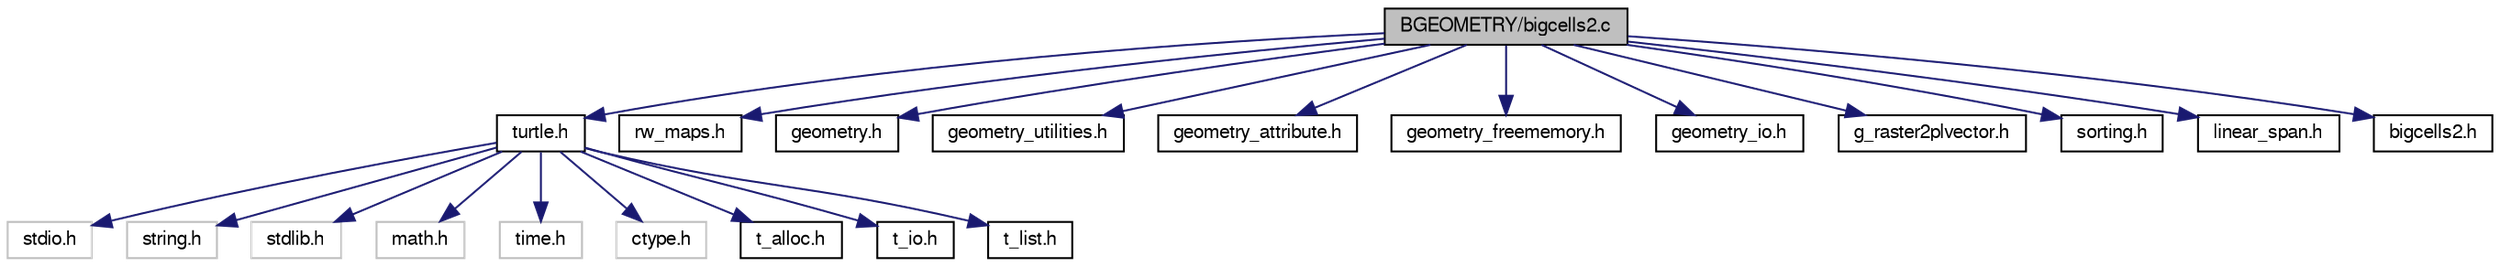 digraph "BGEOMETRY/bigcells2.c"
{
  bgcolor="transparent";
  edge [fontname="FreeSans",fontsize="10",labelfontname="FreeSans",labelfontsize="10"];
  node [fontname="FreeSans",fontsize="10",shape=record];
  Node1 [label="BGEOMETRY/bigcells2.c",height=0.2,width=0.4,color="black", fillcolor="grey75", style="filled" fontcolor="black"];
  Node1 -> Node2 [color="midnightblue",fontsize="10",style="solid",fontname="FreeSans"];
  Node2 [label="turtle.h",height=0.2,width=0.4,color="black",URL="$turtle_8h.html"];
  Node2 -> Node3 [color="midnightblue",fontsize="10",style="solid",fontname="FreeSans"];
  Node3 [label="stdio.h",height=0.2,width=0.4,color="grey75"];
  Node2 -> Node4 [color="midnightblue",fontsize="10",style="solid",fontname="FreeSans"];
  Node4 [label="string.h",height=0.2,width=0.4,color="grey75"];
  Node2 -> Node5 [color="midnightblue",fontsize="10",style="solid",fontname="FreeSans"];
  Node5 [label="stdlib.h",height=0.2,width=0.4,color="grey75"];
  Node2 -> Node6 [color="midnightblue",fontsize="10",style="solid",fontname="FreeSans"];
  Node6 [label="math.h",height=0.2,width=0.4,color="grey75"];
  Node2 -> Node7 [color="midnightblue",fontsize="10",style="solid",fontname="FreeSans"];
  Node7 [label="time.h",height=0.2,width=0.4,color="grey75"];
  Node2 -> Node8 [color="midnightblue",fontsize="10",style="solid",fontname="FreeSans"];
  Node8 [label="ctype.h",height=0.2,width=0.4,color="grey75"];
  Node2 -> Node9 [color="midnightblue",fontsize="10",style="solid",fontname="FreeSans"];
  Node9 [label="t_alloc.h",height=0.2,width=0.4,color="black",URL="$t__alloc_8h.html"];
  Node2 -> Node10 [color="midnightblue",fontsize="10",style="solid",fontname="FreeSans"];
  Node10 [label="t_io.h",height=0.2,width=0.4,color="black",URL="$t__io_8h.html"];
  Node2 -> Node11 [color="midnightblue",fontsize="10",style="solid",fontname="FreeSans"];
  Node11 [label="t_list.h",height=0.2,width=0.4,color="black",URL="$t__list_8h.html"];
  Node1 -> Node12 [color="midnightblue",fontsize="10",style="solid",fontname="FreeSans"];
  Node12 [label="rw_maps.h",height=0.2,width=0.4,color="black",URL="$rw__maps_8h.html"];
  Node1 -> Node13 [color="midnightblue",fontsize="10",style="solid",fontname="FreeSans"];
  Node13 [label="geometry.h",height=0.2,width=0.4,color="black",URL="$geometry_8h.html"];
  Node1 -> Node14 [color="midnightblue",fontsize="10",style="solid",fontname="FreeSans"];
  Node14 [label="geometry_utilities.h",height=0.2,width=0.4,color="black",URL="$geometry__utilities_8h.html"];
  Node1 -> Node15 [color="midnightblue",fontsize="10",style="solid",fontname="FreeSans"];
  Node15 [label="geometry_attribute.h",height=0.2,width=0.4,color="black",URL="$geometry__attribute_8h.html"];
  Node1 -> Node16 [color="midnightblue",fontsize="10",style="solid",fontname="FreeSans"];
  Node16 [label="geometry_freememory.h",height=0.2,width=0.4,color="black",URL="$geometry__freememory_8h.html"];
  Node1 -> Node17 [color="midnightblue",fontsize="10",style="solid",fontname="FreeSans"];
  Node17 [label="geometry_io.h",height=0.2,width=0.4,color="black",URL="$geometry__io_8h.html"];
  Node1 -> Node18 [color="midnightblue",fontsize="10",style="solid",fontname="FreeSans"];
  Node18 [label="g_raster2plvector.h",height=0.2,width=0.4,color="black",URL="$g__raster2plvector_8h.html"];
  Node1 -> Node19 [color="midnightblue",fontsize="10",style="solid",fontname="FreeSans"];
  Node19 [label="sorting.h",height=0.2,width=0.4,color="black",URL="$sorting_8h.html"];
  Node1 -> Node20 [color="midnightblue",fontsize="10",style="solid",fontname="FreeSans"];
  Node20 [label="linear_span.h",height=0.2,width=0.4,color="black",URL="$linear__span_8h.html"];
  Node1 -> Node21 [color="midnightblue",fontsize="10",style="solid",fontname="FreeSans"];
  Node21 [label="bigcells2.h",height=0.2,width=0.4,color="black",URL="$bigcells2_8h.html"];
}
